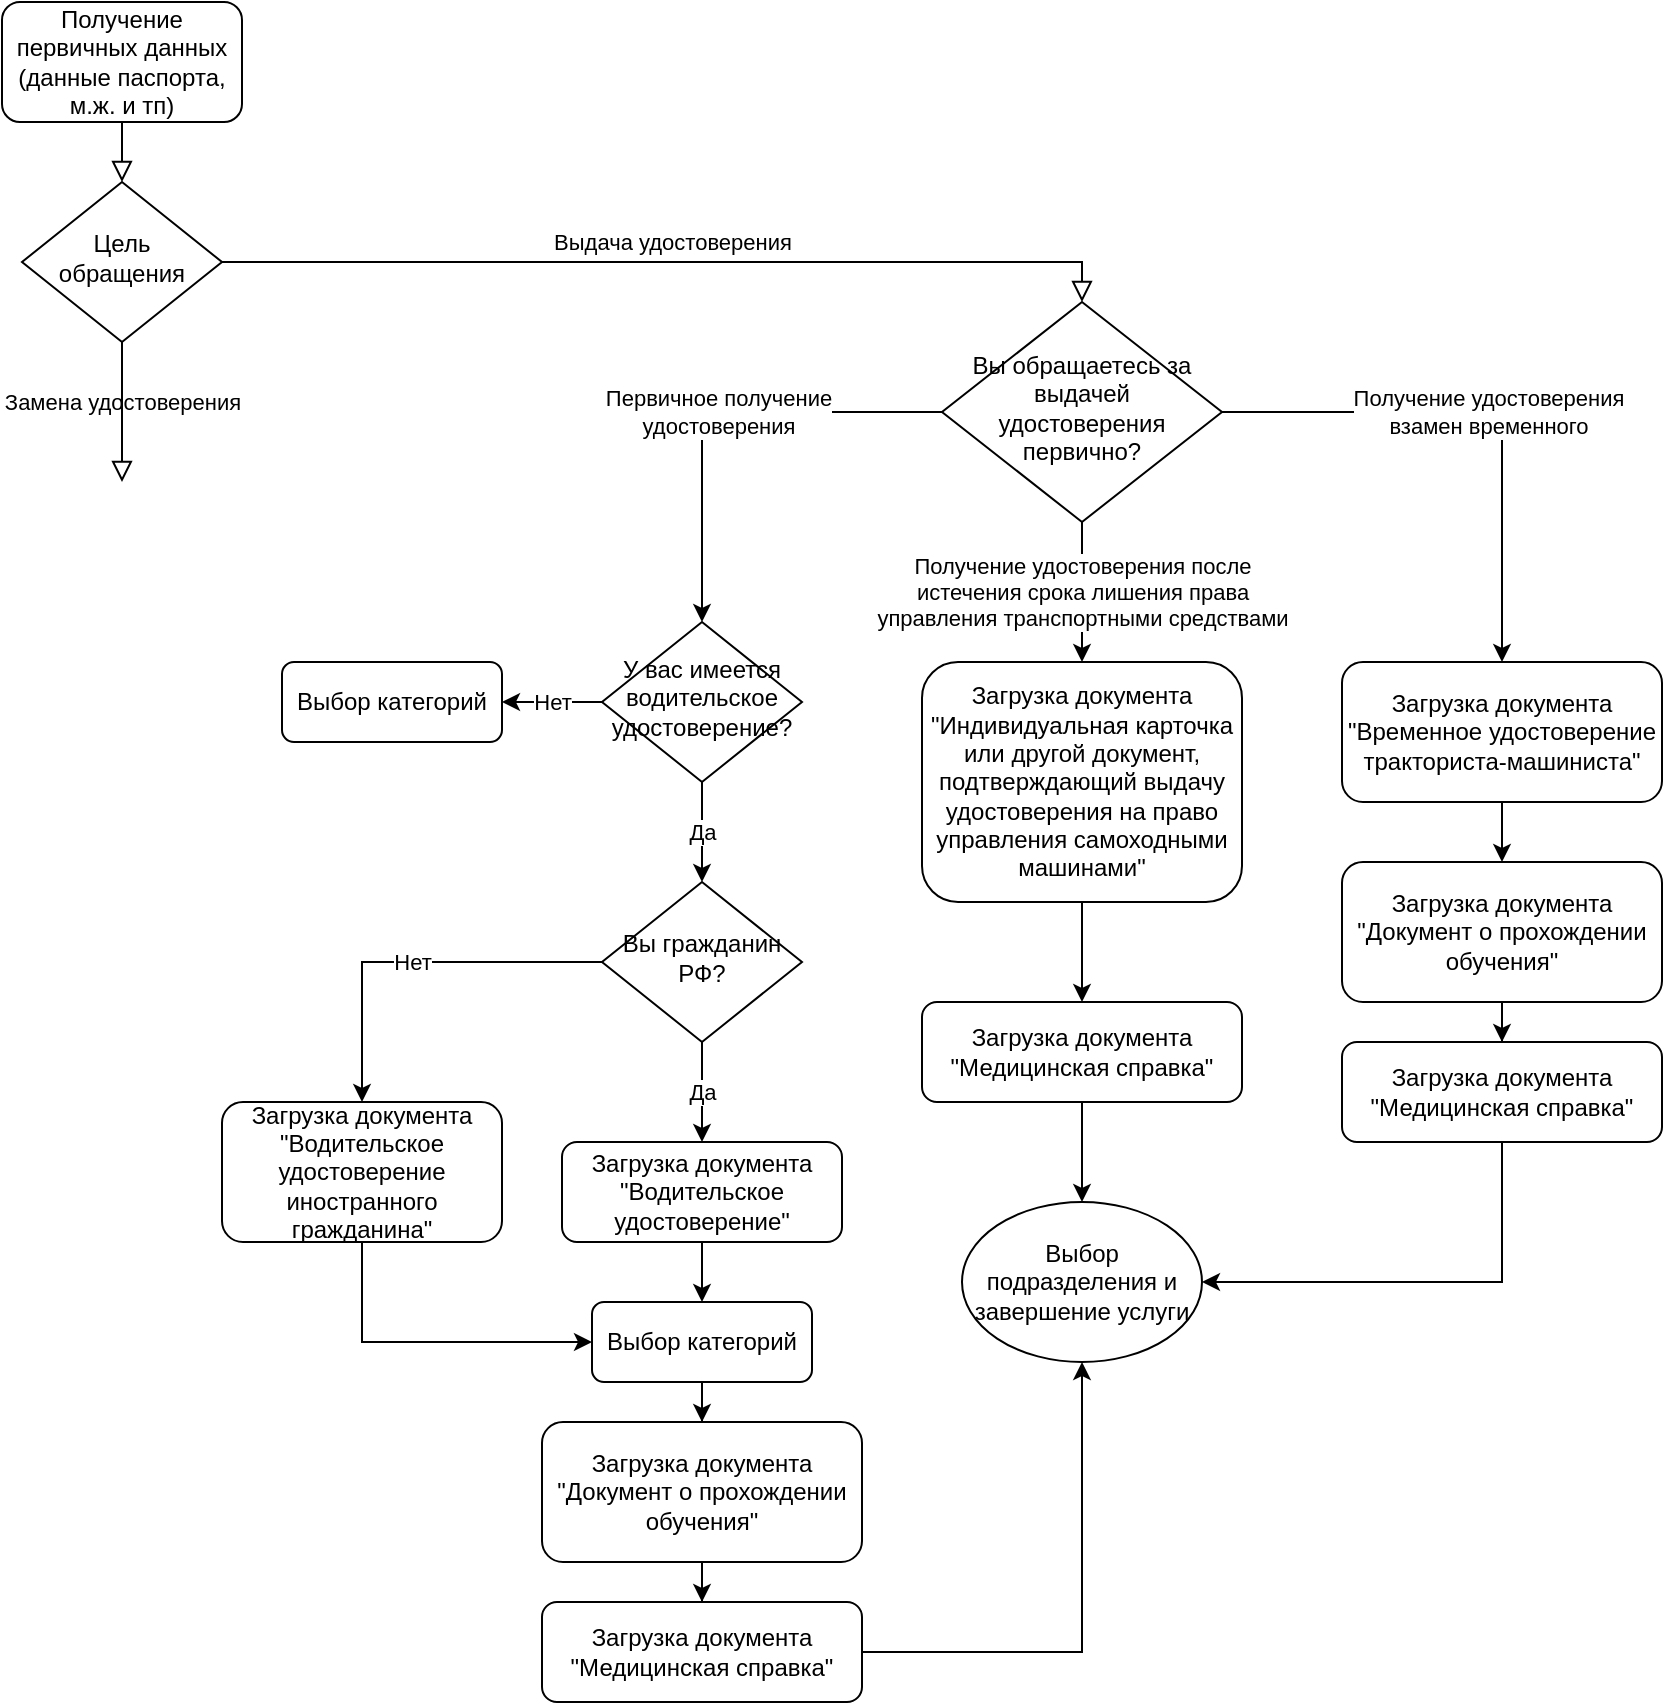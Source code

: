<mxfile version="14.8.0" type="github">
  <diagram id="C5RBs43oDa-KdzZeNtuy" name="Page-1">
    <mxGraphModel dx="1422" dy="762" grid="1" gridSize="10" guides="1" tooltips="1" connect="1" arrows="1" fold="1" page="1" pageScale="1" pageWidth="1169" pageHeight="1654" math="0" shadow="0">
      <root>
        <mxCell id="WIyWlLk6GJQsqaUBKTNV-0" />
        <mxCell id="WIyWlLk6GJQsqaUBKTNV-1" parent="WIyWlLk6GJQsqaUBKTNV-0" />
        <mxCell id="WIyWlLk6GJQsqaUBKTNV-2" value="" style="rounded=0;html=1;jettySize=auto;orthogonalLoop=1;fontSize=11;endArrow=block;endFill=0;endSize=8;strokeWidth=1;shadow=0;labelBackgroundColor=none;edgeStyle=orthogonalEdgeStyle;" parent="WIyWlLk6GJQsqaUBKTNV-1" source="WIyWlLk6GJQsqaUBKTNV-3" target="WIyWlLk6GJQsqaUBKTNV-6" edge="1">
          <mxGeometry relative="1" as="geometry" />
        </mxCell>
        <mxCell id="WIyWlLk6GJQsqaUBKTNV-3" value="Получение первичных данных (данные паспорта, м.ж. и тп)" style="rounded=1;whiteSpace=wrap;html=1;fontSize=12;glass=0;strokeWidth=1;shadow=0;" parent="WIyWlLk6GJQsqaUBKTNV-1" vertex="1">
          <mxGeometry x="100" y="40" width="120" height="60" as="geometry" />
        </mxCell>
        <mxCell id="WIyWlLk6GJQsqaUBKTNV-4" value="Замена удостоверения" style="rounded=0;html=1;jettySize=auto;orthogonalLoop=1;fontSize=11;endArrow=block;endFill=0;endSize=8;strokeWidth=1;shadow=0;labelBackgroundColor=none;edgeStyle=orthogonalEdgeStyle;" parent="WIyWlLk6GJQsqaUBKTNV-1" source="WIyWlLk6GJQsqaUBKTNV-6" edge="1">
          <mxGeometry x="-0.143" relative="1" as="geometry">
            <mxPoint as="offset" />
            <mxPoint x="160" y="280" as="targetPoint" />
          </mxGeometry>
        </mxCell>
        <mxCell id="WIyWlLk6GJQsqaUBKTNV-5" value="Выдача удостоверения" style="edgeStyle=orthogonalEdgeStyle;rounded=0;html=1;jettySize=auto;orthogonalLoop=1;fontSize=11;endArrow=block;endFill=0;endSize=8;strokeWidth=1;shadow=0;labelBackgroundColor=none;entryX=0.5;entryY=0;entryDx=0;entryDy=0;" parent="WIyWlLk6GJQsqaUBKTNV-1" source="WIyWlLk6GJQsqaUBKTNV-6" target="LP5ZY8irFqe8Ylj5ovww-3" edge="1">
          <mxGeometry y="10" relative="1" as="geometry">
            <mxPoint as="offset" />
            <mxPoint x="640" y="170" as="targetPoint" />
          </mxGeometry>
        </mxCell>
        <mxCell id="WIyWlLk6GJQsqaUBKTNV-6" value="Цель обращения" style="rhombus;whiteSpace=wrap;html=1;shadow=0;fontFamily=Helvetica;fontSize=12;align=center;strokeWidth=1;spacing=6;spacingTop=-4;" parent="WIyWlLk6GJQsqaUBKTNV-1" vertex="1">
          <mxGeometry x="110" y="130" width="100" height="80" as="geometry" />
        </mxCell>
        <mxCell id="LP5ZY8irFqe8Ylj5ovww-7" value="Первичное получение &lt;br&gt;удостоверения" style="edgeStyle=orthogonalEdgeStyle;rounded=0;orthogonalLoop=1;jettySize=auto;html=1;entryX=0.5;entryY=0;entryDx=0;entryDy=0;" edge="1" parent="WIyWlLk6GJQsqaUBKTNV-1" source="LP5ZY8irFqe8Ylj5ovww-3" target="LP5ZY8irFqe8Ylj5ovww-5">
          <mxGeometry relative="1" as="geometry" />
        </mxCell>
        <mxCell id="LP5ZY8irFqe8Ylj5ovww-8" value="Получение удостоверения после &lt;br&gt;истечения срока лишения права &lt;br&gt;управления транспортными средствами" style="edgeStyle=orthogonalEdgeStyle;rounded=0;orthogonalLoop=1;jettySize=auto;html=1;entryX=0.5;entryY=0;entryDx=0;entryDy=0;" edge="1" parent="WIyWlLk6GJQsqaUBKTNV-1" source="LP5ZY8irFqe8Ylj5ovww-3" target="LP5ZY8irFqe8Ylj5ovww-6">
          <mxGeometry relative="1" as="geometry" />
        </mxCell>
        <mxCell id="LP5ZY8irFqe8Ylj5ovww-10" value="Получение удостоверения &lt;br&gt;взамен временного" style="edgeStyle=orthogonalEdgeStyle;rounded=0;orthogonalLoop=1;jettySize=auto;html=1;entryX=0.5;entryY=0;entryDx=0;entryDy=0;" edge="1" parent="WIyWlLk6GJQsqaUBKTNV-1" source="LP5ZY8irFqe8Ylj5ovww-3" target="LP5ZY8irFqe8Ylj5ovww-9">
          <mxGeometry relative="1" as="geometry" />
        </mxCell>
        <mxCell id="LP5ZY8irFqe8Ylj5ovww-3" value="Вы обращаетесь за выдачей удостоверения первично?" style="rhombus;whiteSpace=wrap;html=1;shadow=0;fontFamily=Helvetica;fontSize=12;align=center;strokeWidth=1;spacing=6;spacingTop=-4;" vertex="1" parent="WIyWlLk6GJQsqaUBKTNV-1">
          <mxGeometry x="570" y="190" width="140" height="110" as="geometry" />
        </mxCell>
        <mxCell id="LP5ZY8irFqe8Ylj5ovww-12" value="Да" style="edgeStyle=orthogonalEdgeStyle;rounded=0;orthogonalLoop=1;jettySize=auto;html=1;entryX=0.5;entryY=0;entryDx=0;entryDy=0;" edge="1" parent="WIyWlLk6GJQsqaUBKTNV-1" source="LP5ZY8irFqe8Ylj5ovww-5" target="LP5ZY8irFqe8Ylj5ovww-11">
          <mxGeometry relative="1" as="geometry" />
        </mxCell>
        <mxCell id="LP5ZY8irFqe8Ylj5ovww-14" value="Нет" style="edgeStyle=orthogonalEdgeStyle;rounded=0;orthogonalLoop=1;jettySize=auto;html=1;entryX=1;entryY=0.5;entryDx=0;entryDy=0;" edge="1" parent="WIyWlLk6GJQsqaUBKTNV-1" source="LP5ZY8irFqe8Ylj5ovww-5" target="LP5ZY8irFqe8Ylj5ovww-13">
          <mxGeometry relative="1" as="geometry" />
        </mxCell>
        <mxCell id="LP5ZY8irFqe8Ylj5ovww-5" value="У вас имеется водительское удостоверение?" style="rhombus;whiteSpace=wrap;html=1;shadow=0;fontFamily=Helvetica;fontSize=12;align=center;strokeWidth=1;spacing=6;spacingTop=-4;" vertex="1" parent="WIyWlLk6GJQsqaUBKTNV-1">
          <mxGeometry x="400" y="350" width="100" height="80" as="geometry" />
        </mxCell>
        <mxCell id="LP5ZY8irFqe8Ylj5ovww-17" style="edgeStyle=orthogonalEdgeStyle;rounded=0;orthogonalLoop=1;jettySize=auto;html=1;entryX=0.5;entryY=0;entryDx=0;entryDy=0;" edge="1" parent="WIyWlLk6GJQsqaUBKTNV-1" source="LP5ZY8irFqe8Ylj5ovww-6" target="LP5ZY8irFqe8Ylj5ovww-15">
          <mxGeometry relative="1" as="geometry" />
        </mxCell>
        <mxCell id="LP5ZY8irFqe8Ylj5ovww-6" value="Загрузка документа &quot;Индивидуальная карточка или другой документ, подтверждающий выдачу удостоверения на право управления самоходными машинами&quot;" style="rounded=1;whiteSpace=wrap;html=1;shadow=0;strokeWidth=1;" vertex="1" parent="WIyWlLk6GJQsqaUBKTNV-1">
          <mxGeometry x="560" y="370" width="160" height="120" as="geometry" />
        </mxCell>
        <mxCell id="LP5ZY8irFqe8Ylj5ovww-22" style="edgeStyle=orthogonalEdgeStyle;rounded=0;orthogonalLoop=1;jettySize=auto;html=1;" edge="1" parent="WIyWlLk6GJQsqaUBKTNV-1" source="LP5ZY8irFqe8Ylj5ovww-9" target="LP5ZY8irFqe8Ylj5ovww-19">
          <mxGeometry relative="1" as="geometry" />
        </mxCell>
        <mxCell id="LP5ZY8irFqe8Ylj5ovww-9" value="Загрузка документа &quot;Временное удостоверение тракториста-машиниста&quot;" style="rounded=1;whiteSpace=wrap;html=1;shadow=0;strokeWidth=1;" vertex="1" parent="WIyWlLk6GJQsqaUBKTNV-1">
          <mxGeometry x="770" y="370" width="160" height="70" as="geometry" />
        </mxCell>
        <mxCell id="LP5ZY8irFqe8Ylj5ovww-25" value="Да" style="edgeStyle=orthogonalEdgeStyle;rounded=0;orthogonalLoop=1;jettySize=auto;html=1;entryX=0.5;entryY=0;entryDx=0;entryDy=0;" edge="1" parent="WIyWlLk6GJQsqaUBKTNV-1" source="LP5ZY8irFqe8Ylj5ovww-11" target="LP5ZY8irFqe8Ylj5ovww-24">
          <mxGeometry relative="1" as="geometry" />
        </mxCell>
        <mxCell id="LP5ZY8irFqe8Ylj5ovww-28" value="Нет" style="edgeStyle=orthogonalEdgeStyle;rounded=0;orthogonalLoop=1;jettySize=auto;html=1;entryX=0.5;entryY=0;entryDx=0;entryDy=0;" edge="1" parent="WIyWlLk6GJQsqaUBKTNV-1" source="LP5ZY8irFqe8Ylj5ovww-11" target="LP5ZY8irFqe8Ylj5ovww-26">
          <mxGeometry relative="1" as="geometry" />
        </mxCell>
        <mxCell id="LP5ZY8irFqe8Ylj5ovww-11" value="Вы гражданин РФ?" style="rhombus;whiteSpace=wrap;html=1;shadow=0;fontFamily=Helvetica;fontSize=12;align=center;strokeWidth=1;spacing=6;spacingTop=-4;" vertex="1" parent="WIyWlLk6GJQsqaUBKTNV-1">
          <mxGeometry x="400" y="480" width="100" height="80" as="geometry" />
        </mxCell>
        <mxCell id="LP5ZY8irFqe8Ylj5ovww-13" value="Выбор категорий" style="rounded=1;whiteSpace=wrap;html=1;shadow=0;strokeWidth=1;" vertex="1" parent="WIyWlLk6GJQsqaUBKTNV-1">
          <mxGeometry x="240" y="370" width="110" height="40" as="geometry" />
        </mxCell>
        <mxCell id="LP5ZY8irFqe8Ylj5ovww-18" style="edgeStyle=orthogonalEdgeStyle;rounded=0;orthogonalLoop=1;jettySize=auto;html=1;entryX=0.5;entryY=0;entryDx=0;entryDy=0;" edge="1" parent="WIyWlLk6GJQsqaUBKTNV-1" source="LP5ZY8irFqe8Ylj5ovww-15" target="LP5ZY8irFqe8Ylj5ovww-16">
          <mxGeometry relative="1" as="geometry" />
        </mxCell>
        <mxCell id="LP5ZY8irFqe8Ylj5ovww-15" value="Загрузка документа &quot;Медицинская справка&quot;" style="rounded=1;whiteSpace=wrap;html=1;shadow=0;strokeWidth=1;" vertex="1" parent="WIyWlLk6GJQsqaUBKTNV-1">
          <mxGeometry x="560" y="540" width="160" height="50" as="geometry" />
        </mxCell>
        <mxCell id="LP5ZY8irFqe8Ylj5ovww-16" value="Выбор подразделения и завершение услуги" style="ellipse;whiteSpace=wrap;html=1;shadow=0;strokeWidth=1;" vertex="1" parent="WIyWlLk6GJQsqaUBKTNV-1">
          <mxGeometry x="580" y="640" width="120" height="80" as="geometry" />
        </mxCell>
        <mxCell id="LP5ZY8irFqe8Ylj5ovww-23" style="edgeStyle=orthogonalEdgeStyle;rounded=0;orthogonalLoop=1;jettySize=auto;html=1;" edge="1" parent="WIyWlLk6GJQsqaUBKTNV-1" source="LP5ZY8irFqe8Ylj5ovww-19" target="LP5ZY8irFqe8Ylj5ovww-20">
          <mxGeometry relative="1" as="geometry" />
        </mxCell>
        <mxCell id="LP5ZY8irFqe8Ylj5ovww-19" value="Загрузка документа &quot;Документ о прохождении обучения&quot;" style="rounded=1;whiteSpace=wrap;html=1;shadow=0;strokeWidth=1;" vertex="1" parent="WIyWlLk6GJQsqaUBKTNV-1">
          <mxGeometry x="770" y="470" width="160" height="70" as="geometry" />
        </mxCell>
        <mxCell id="LP5ZY8irFqe8Ylj5ovww-21" style="edgeStyle=orthogonalEdgeStyle;rounded=0;orthogonalLoop=1;jettySize=auto;html=1;entryX=1;entryY=0.5;entryDx=0;entryDy=0;" edge="1" parent="WIyWlLk6GJQsqaUBKTNV-1" source="LP5ZY8irFqe8Ylj5ovww-20" target="LP5ZY8irFqe8Ylj5ovww-16">
          <mxGeometry relative="1" as="geometry">
            <Array as="points">
              <mxPoint x="850" y="680" />
            </Array>
          </mxGeometry>
        </mxCell>
        <mxCell id="LP5ZY8irFqe8Ylj5ovww-20" value="Загрузка документа &quot;Медицинская справка&quot;" style="rounded=1;whiteSpace=wrap;html=1;shadow=0;strokeWidth=1;" vertex="1" parent="WIyWlLk6GJQsqaUBKTNV-1">
          <mxGeometry x="770" y="560" width="160" height="50" as="geometry" />
        </mxCell>
        <mxCell id="LP5ZY8irFqe8Ylj5ovww-30" style="edgeStyle=orthogonalEdgeStyle;rounded=0;orthogonalLoop=1;jettySize=auto;html=1;entryX=0.5;entryY=0;entryDx=0;entryDy=0;" edge="1" parent="WIyWlLk6GJQsqaUBKTNV-1" source="LP5ZY8irFqe8Ylj5ovww-24" target="LP5ZY8irFqe8Ylj5ovww-29">
          <mxGeometry relative="1" as="geometry" />
        </mxCell>
        <mxCell id="LP5ZY8irFqe8Ylj5ovww-24" value="Загрузка документа &quot;Водительское удостоверение&quot;" style="rounded=1;whiteSpace=wrap;html=1;shadow=0;strokeWidth=1;" vertex="1" parent="WIyWlLk6GJQsqaUBKTNV-1">
          <mxGeometry x="380" y="610" width="140" height="50" as="geometry" />
        </mxCell>
        <mxCell id="LP5ZY8irFqe8Ylj5ovww-44" style="edgeStyle=orthogonalEdgeStyle;rounded=0;orthogonalLoop=1;jettySize=auto;html=1;entryX=0;entryY=0.5;entryDx=0;entryDy=0;" edge="1" parent="WIyWlLk6GJQsqaUBKTNV-1" source="LP5ZY8irFqe8Ylj5ovww-26" target="LP5ZY8irFqe8Ylj5ovww-29">
          <mxGeometry relative="1" as="geometry">
            <Array as="points">
              <mxPoint x="280" y="710" />
            </Array>
          </mxGeometry>
        </mxCell>
        <mxCell id="LP5ZY8irFqe8Ylj5ovww-26" value="Загрузка документа &quot;Водительское удостоверение иностранного гражданина&quot;" style="rounded=1;whiteSpace=wrap;html=1;shadow=0;strokeWidth=1;" vertex="1" parent="WIyWlLk6GJQsqaUBKTNV-1">
          <mxGeometry x="210" y="590" width="140" height="70" as="geometry" />
        </mxCell>
        <mxCell id="LP5ZY8irFqe8Ylj5ovww-33" style="edgeStyle=orthogonalEdgeStyle;rounded=0;orthogonalLoop=1;jettySize=auto;html=1;" edge="1" parent="WIyWlLk6GJQsqaUBKTNV-1" source="LP5ZY8irFqe8Ylj5ovww-29" target="LP5ZY8irFqe8Ylj5ovww-31">
          <mxGeometry relative="1" as="geometry" />
        </mxCell>
        <mxCell id="LP5ZY8irFqe8Ylj5ovww-29" value="Выбор категорий" style="rounded=1;whiteSpace=wrap;html=1;shadow=0;strokeWidth=1;" vertex="1" parent="WIyWlLk6GJQsqaUBKTNV-1">
          <mxGeometry x="395" y="690" width="110" height="40" as="geometry" />
        </mxCell>
        <mxCell id="LP5ZY8irFqe8Ylj5ovww-34" style="edgeStyle=orthogonalEdgeStyle;rounded=0;orthogonalLoop=1;jettySize=auto;html=1;" edge="1" parent="WIyWlLk6GJQsqaUBKTNV-1" source="LP5ZY8irFqe8Ylj5ovww-31" target="LP5ZY8irFqe8Ylj5ovww-32">
          <mxGeometry relative="1" as="geometry" />
        </mxCell>
        <mxCell id="LP5ZY8irFqe8Ylj5ovww-31" value="Загрузка документа &quot;Документ о прохождении обучения&quot;" style="rounded=1;whiteSpace=wrap;html=1;shadow=0;strokeWidth=1;" vertex="1" parent="WIyWlLk6GJQsqaUBKTNV-1">
          <mxGeometry x="370" y="750" width="160" height="70" as="geometry" />
        </mxCell>
        <mxCell id="LP5ZY8irFqe8Ylj5ovww-35" style="edgeStyle=orthogonalEdgeStyle;rounded=0;orthogonalLoop=1;jettySize=auto;html=1;entryX=0.5;entryY=1;entryDx=0;entryDy=0;" edge="1" parent="WIyWlLk6GJQsqaUBKTNV-1" source="LP5ZY8irFqe8Ylj5ovww-32" target="LP5ZY8irFqe8Ylj5ovww-16">
          <mxGeometry relative="1" as="geometry" />
        </mxCell>
        <mxCell id="LP5ZY8irFqe8Ylj5ovww-32" value="Загрузка документа &quot;Медицинская справка&quot;" style="rounded=1;whiteSpace=wrap;html=1;shadow=0;strokeWidth=1;" vertex="1" parent="WIyWlLk6GJQsqaUBKTNV-1">
          <mxGeometry x="370" y="840" width="160" height="50" as="geometry" />
        </mxCell>
      </root>
    </mxGraphModel>
  </diagram>
</mxfile>
